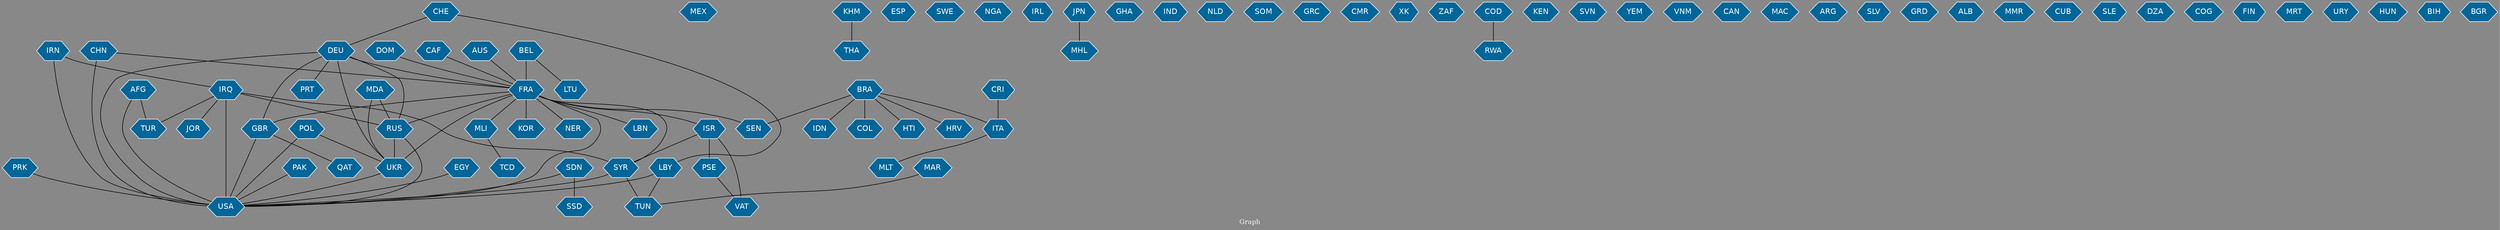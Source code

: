 // Countries together in item graph
graph {
	graph [bgcolor="#888888" fontcolor=white fontsize=12 label="Graph" outputorder=edgesfirst overlap=prism]
	node [color=white fillcolor="#006699" fontcolor=white fontname=Helvetica shape=hexagon style=filled]
	edge [arrowhead=open color=black fontcolor=white fontname=Courier fontsize=12]
		EGY [label=EGY]
		ISR [label=ISR]
		PSE [label=PSE]
		UKR [label=UKR]
		IRQ [label=IRQ]
		USA [label=USA]
		PAK [label=PAK]
		ITA [label=ITA]
		MEX [label=MEX]
		RUS [label=RUS]
		SYR [label=SYR]
		TUN [label=TUN]
		FRA [label=FRA]
		THA [label=THA]
		BRA [label=BRA]
		LBY [label=LBY]
		AFG [label=AFG]
		ESP [label=ESP]
		SWE [label=SWE]
		TUR [label=TUR]
		SSD [label=SSD]
		SDN [label=SDN]
		NGA [label=NGA]
		CAF [label=CAF]
		IRN [label=IRN]
		IRL [label=IRL]
		POL [label=POL]
		PRK [label=PRK]
		SEN [label=SEN]
		GBR [label=GBR]
		CHN [label=CHN]
		BEL [label=BEL]
		LBN [label=LBN]
		QAT [label=QAT]
		NER [label=NER]
		MHL [label=MHL]
		JPN [label=JPN]
		GHA [label=GHA]
		MLI [label=MLI]
		KOR [label=KOR]
		IND [label=IND]
		NLD [label=NLD]
		SOM [label=SOM]
		LTU [label=LTU]
		COL [label=COL]
		DEU [label=DEU]
		HTI [label=HTI]
		GRC [label=GRC]
		CMR [label=CMR]
		JOR [label=JOR]
		XK [label=XK]
		AUS [label=AUS]
		ZAF [label=ZAF]
		RWA [label=RWA]
		COD [label=COD]
		KEN [label=KEN]
		SVN [label=SVN]
		YEM [label=YEM]
		CHE [label=CHE]
		MLT [label=MLT]
		VNM [label=VNM]
		CAN [label=CAN]
		HRV [label=HRV]
		VAT [label=VAT]
		KHM [label=KHM]
		MDA [label=MDA]
		MAC [label=MAC]
		DOM [label=DOM]
		ARG [label=ARG]
		SLV [label=SLV]
		PRT [label=PRT]
		MAR [label=MAR]
		GRD [label=GRD]
		ALB [label=ALB]
		MMR [label=MMR]
		CUB [label=CUB]
		SLE [label=SLE]
		DZA [label=DZA]
		COG [label=COG]
		FIN [label=FIN]
		MRT [label=MRT]
		TCD [label=TCD]
		URY [label=URY]
		CRI [label=CRI]
		IDN [label=IDN]
		HUN [label=HUN]
		BIH [label=BIH]
		BGR [label=BGR]
			FRA -- USA [weight=4]
			DEU -- FRA [weight=4]
			DEU -- UKR [weight=1]
			ISR -- PSE [weight=20]
			ITA -- MLT [weight=1]
			COD -- RWA [weight=1]
			CHE -- LBY [weight=1]
			FRA -- GBR [weight=2]
			PAK -- USA [weight=4]
			CHN -- USA [weight=3]
			BRA -- HRV [weight=1]
			IRN -- IRQ [weight=7]
			SYR -- TUN [weight=2]
			ISR -- SYR [weight=3]
			FRA -- SEN [weight=2]
			AUS -- FRA [weight=1]
			SYR -- USA [weight=3]
			IRQ -- USA [weight=22]
			BRA -- ITA [weight=1]
			FRA -- NER [weight=1]
			MAR -- TUN [weight=1]
			LBY -- TUN [weight=1]
			BRA -- HTI [weight=1]
			BRA -- COL [weight=2]
			KHM -- THA [weight=2]
			DEU -- PRT [weight=2]
			MLI -- TCD [weight=2]
			FRA -- SYR [weight=1]
			DOM -- FRA [weight=1]
			DEU -- RUS [weight=1]
			ISR -- VAT [weight=3]
			DEU -- GBR [weight=1]
			MDA -- RUS [weight=1]
			IRQ -- RUS [weight=1]
			JPN -- MHL [weight=1]
			GBR -- USA [weight=2]
			AFG -- TUR [weight=1]
			EGY -- USA [weight=1]
			BEL -- LTU [weight=2]
			IRQ -- JOR [weight=3]
			GBR -- QAT [weight=2]
			PSE -- VAT [weight=1]
			RUS -- USA [weight=5]
			CHE -- DEU [weight=1]
			UKR -- USA [weight=5]
			RUS -- UKR [weight=34]
			BEL -- FRA [weight=13]
			IRQ -- SYR [weight=7]
			FRA -- RUS [weight=3]
			IRN -- USA [weight=11]
			LBY -- USA [weight=1]
			BRA -- SEN [weight=1]
			CHN -- FRA [weight=2]
			SDN -- SSD [weight=1]
			MDA -- UKR [weight=1]
			DEU -- USA [weight=2]
			POL -- UKR [weight=3]
			BRA -- IDN [weight=2]
			FRA -- ISR [weight=2]
			FRA -- LBN [weight=2]
			FRA -- MLI [weight=1]
			PRK -- USA [weight=3]
			IRQ -- TUR [weight=3]
			FRA -- UKR [weight=2]
			POL -- USA [weight=3]
			AFG -- USA [weight=1]
			CRI -- ITA [weight=1]
			CAF -- FRA [weight=2]
			SDN -- USA [weight=2]
			FRA -- KOR [weight=1]
}